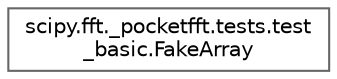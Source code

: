 digraph "Graphical Class Hierarchy"
{
 // LATEX_PDF_SIZE
  bgcolor="transparent";
  edge [fontname=Helvetica,fontsize=10,labelfontname=Helvetica,labelfontsize=10];
  node [fontname=Helvetica,fontsize=10,shape=box,height=0.2,width=0.4];
  rankdir="LR";
  Node0 [id="Node000000",label="scipy.fft._pocketfft.tests.test\l_basic.FakeArray",height=0.2,width=0.4,color="grey40", fillcolor="white", style="filled",URL="$db/d40/classscipy_1_1fft_1_1__pocketfft_1_1tests_1_1test__basic_1_1FakeArray.html",tooltip=" "];
}
